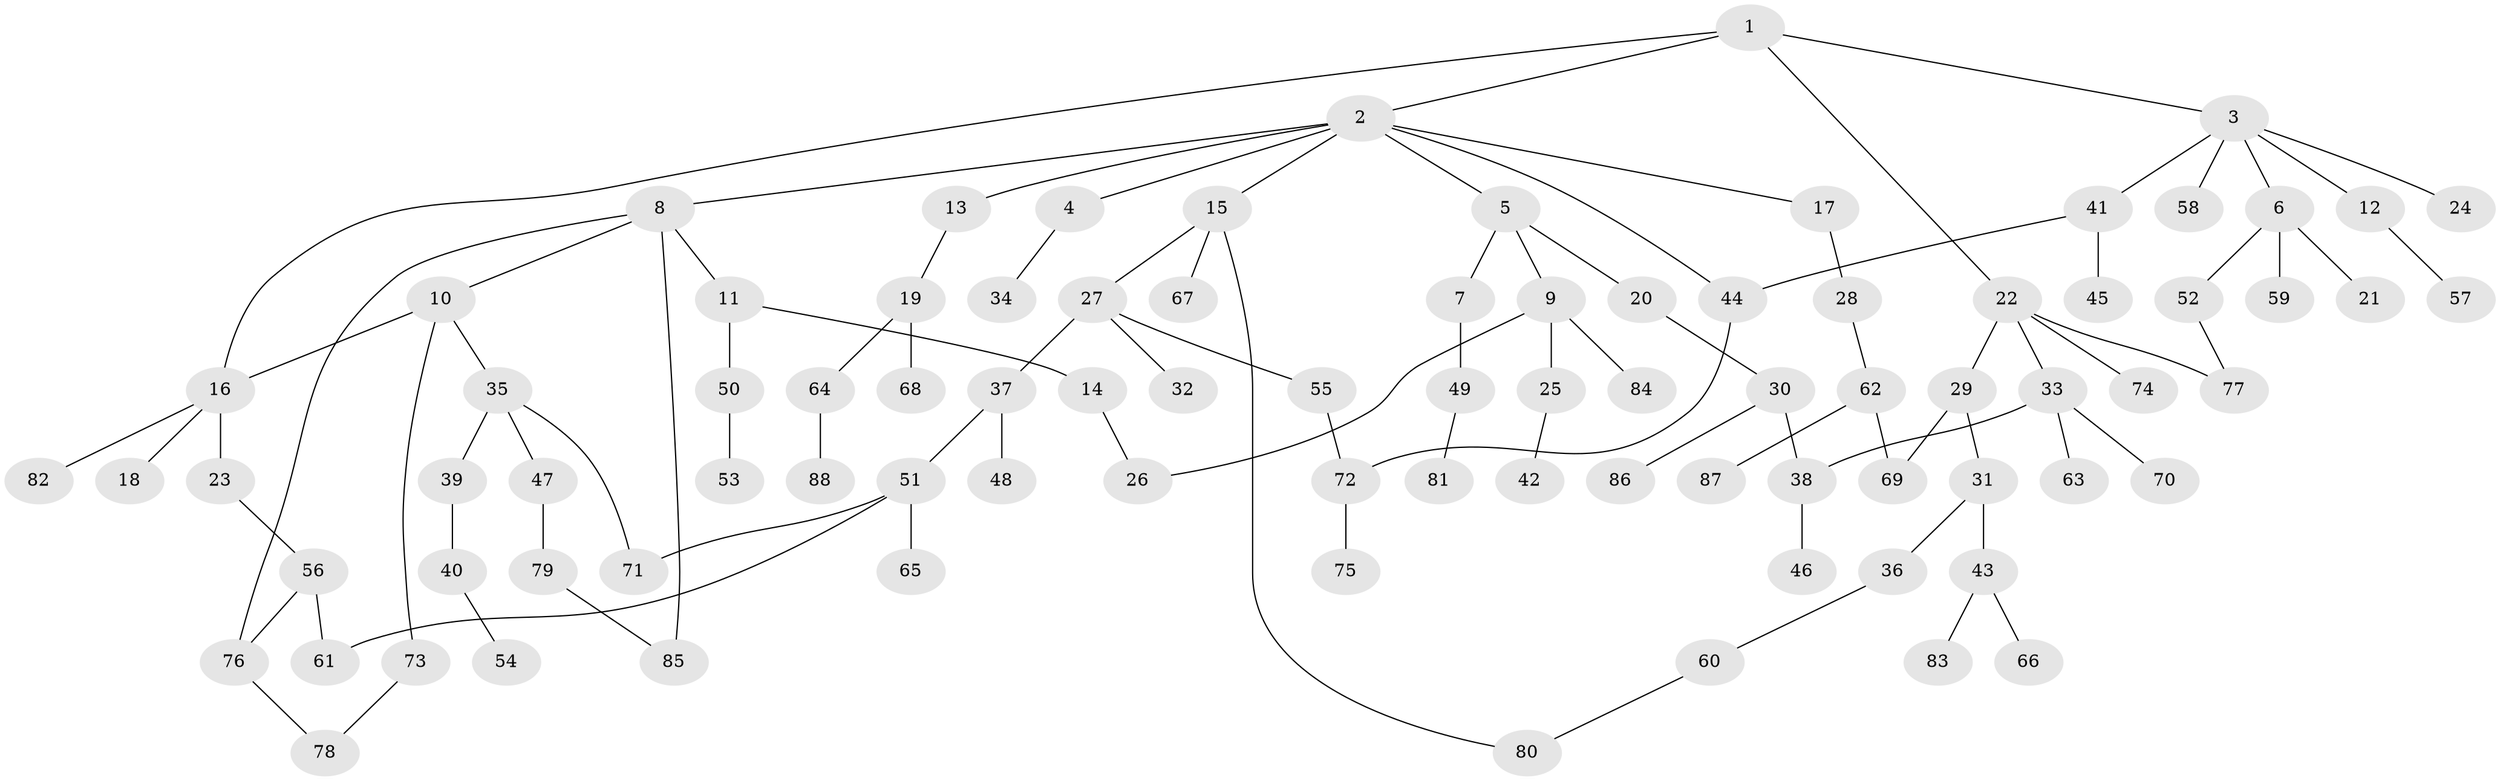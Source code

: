 // coarse degree distribution, {4: 0.13793103448275862, 8: 0.034482758620689655, 1: 0.39655172413793105, 6: 0.034482758620689655, 3: 0.13793103448275862, 2: 0.2413793103448276, 5: 0.017241379310344827}
// Generated by graph-tools (version 1.1) at 2025/23/03/03/25 07:23:33]
// undirected, 88 vertices, 100 edges
graph export_dot {
graph [start="1"]
  node [color=gray90,style=filled];
  1;
  2;
  3;
  4;
  5;
  6;
  7;
  8;
  9;
  10;
  11;
  12;
  13;
  14;
  15;
  16;
  17;
  18;
  19;
  20;
  21;
  22;
  23;
  24;
  25;
  26;
  27;
  28;
  29;
  30;
  31;
  32;
  33;
  34;
  35;
  36;
  37;
  38;
  39;
  40;
  41;
  42;
  43;
  44;
  45;
  46;
  47;
  48;
  49;
  50;
  51;
  52;
  53;
  54;
  55;
  56;
  57;
  58;
  59;
  60;
  61;
  62;
  63;
  64;
  65;
  66;
  67;
  68;
  69;
  70;
  71;
  72;
  73;
  74;
  75;
  76;
  77;
  78;
  79;
  80;
  81;
  82;
  83;
  84;
  85;
  86;
  87;
  88;
  1 -- 2;
  1 -- 3;
  1 -- 22;
  1 -- 16;
  2 -- 4;
  2 -- 5;
  2 -- 8;
  2 -- 13;
  2 -- 15;
  2 -- 17;
  2 -- 44;
  3 -- 6;
  3 -- 12;
  3 -- 24;
  3 -- 41;
  3 -- 58;
  4 -- 34;
  5 -- 7;
  5 -- 9;
  5 -- 20;
  6 -- 21;
  6 -- 52;
  6 -- 59;
  7 -- 49;
  8 -- 10;
  8 -- 11;
  8 -- 85;
  8 -- 76;
  9 -- 25;
  9 -- 84;
  9 -- 26;
  10 -- 16;
  10 -- 35;
  10 -- 73;
  11 -- 14;
  11 -- 50;
  12 -- 57;
  13 -- 19;
  14 -- 26;
  15 -- 27;
  15 -- 67;
  15 -- 80;
  16 -- 18;
  16 -- 23;
  16 -- 82;
  17 -- 28;
  19 -- 64;
  19 -- 68;
  20 -- 30;
  22 -- 29;
  22 -- 33;
  22 -- 74;
  22 -- 77;
  23 -- 56;
  25 -- 42;
  27 -- 32;
  27 -- 37;
  27 -- 55;
  28 -- 62;
  29 -- 31;
  29 -- 69;
  30 -- 38;
  30 -- 86;
  31 -- 36;
  31 -- 43;
  33 -- 63;
  33 -- 70;
  33 -- 38;
  35 -- 39;
  35 -- 47;
  35 -- 71;
  36 -- 60;
  37 -- 48;
  37 -- 51;
  38 -- 46;
  39 -- 40;
  40 -- 54;
  41 -- 44;
  41 -- 45;
  43 -- 66;
  43 -- 83;
  44 -- 72;
  47 -- 79;
  49 -- 81;
  50 -- 53;
  51 -- 65;
  51 -- 61;
  51 -- 71;
  52 -- 77;
  55 -- 72;
  56 -- 61;
  56 -- 76;
  60 -- 80;
  62 -- 69;
  62 -- 87;
  64 -- 88;
  72 -- 75;
  73 -- 78;
  76 -- 78;
  79 -- 85;
}
